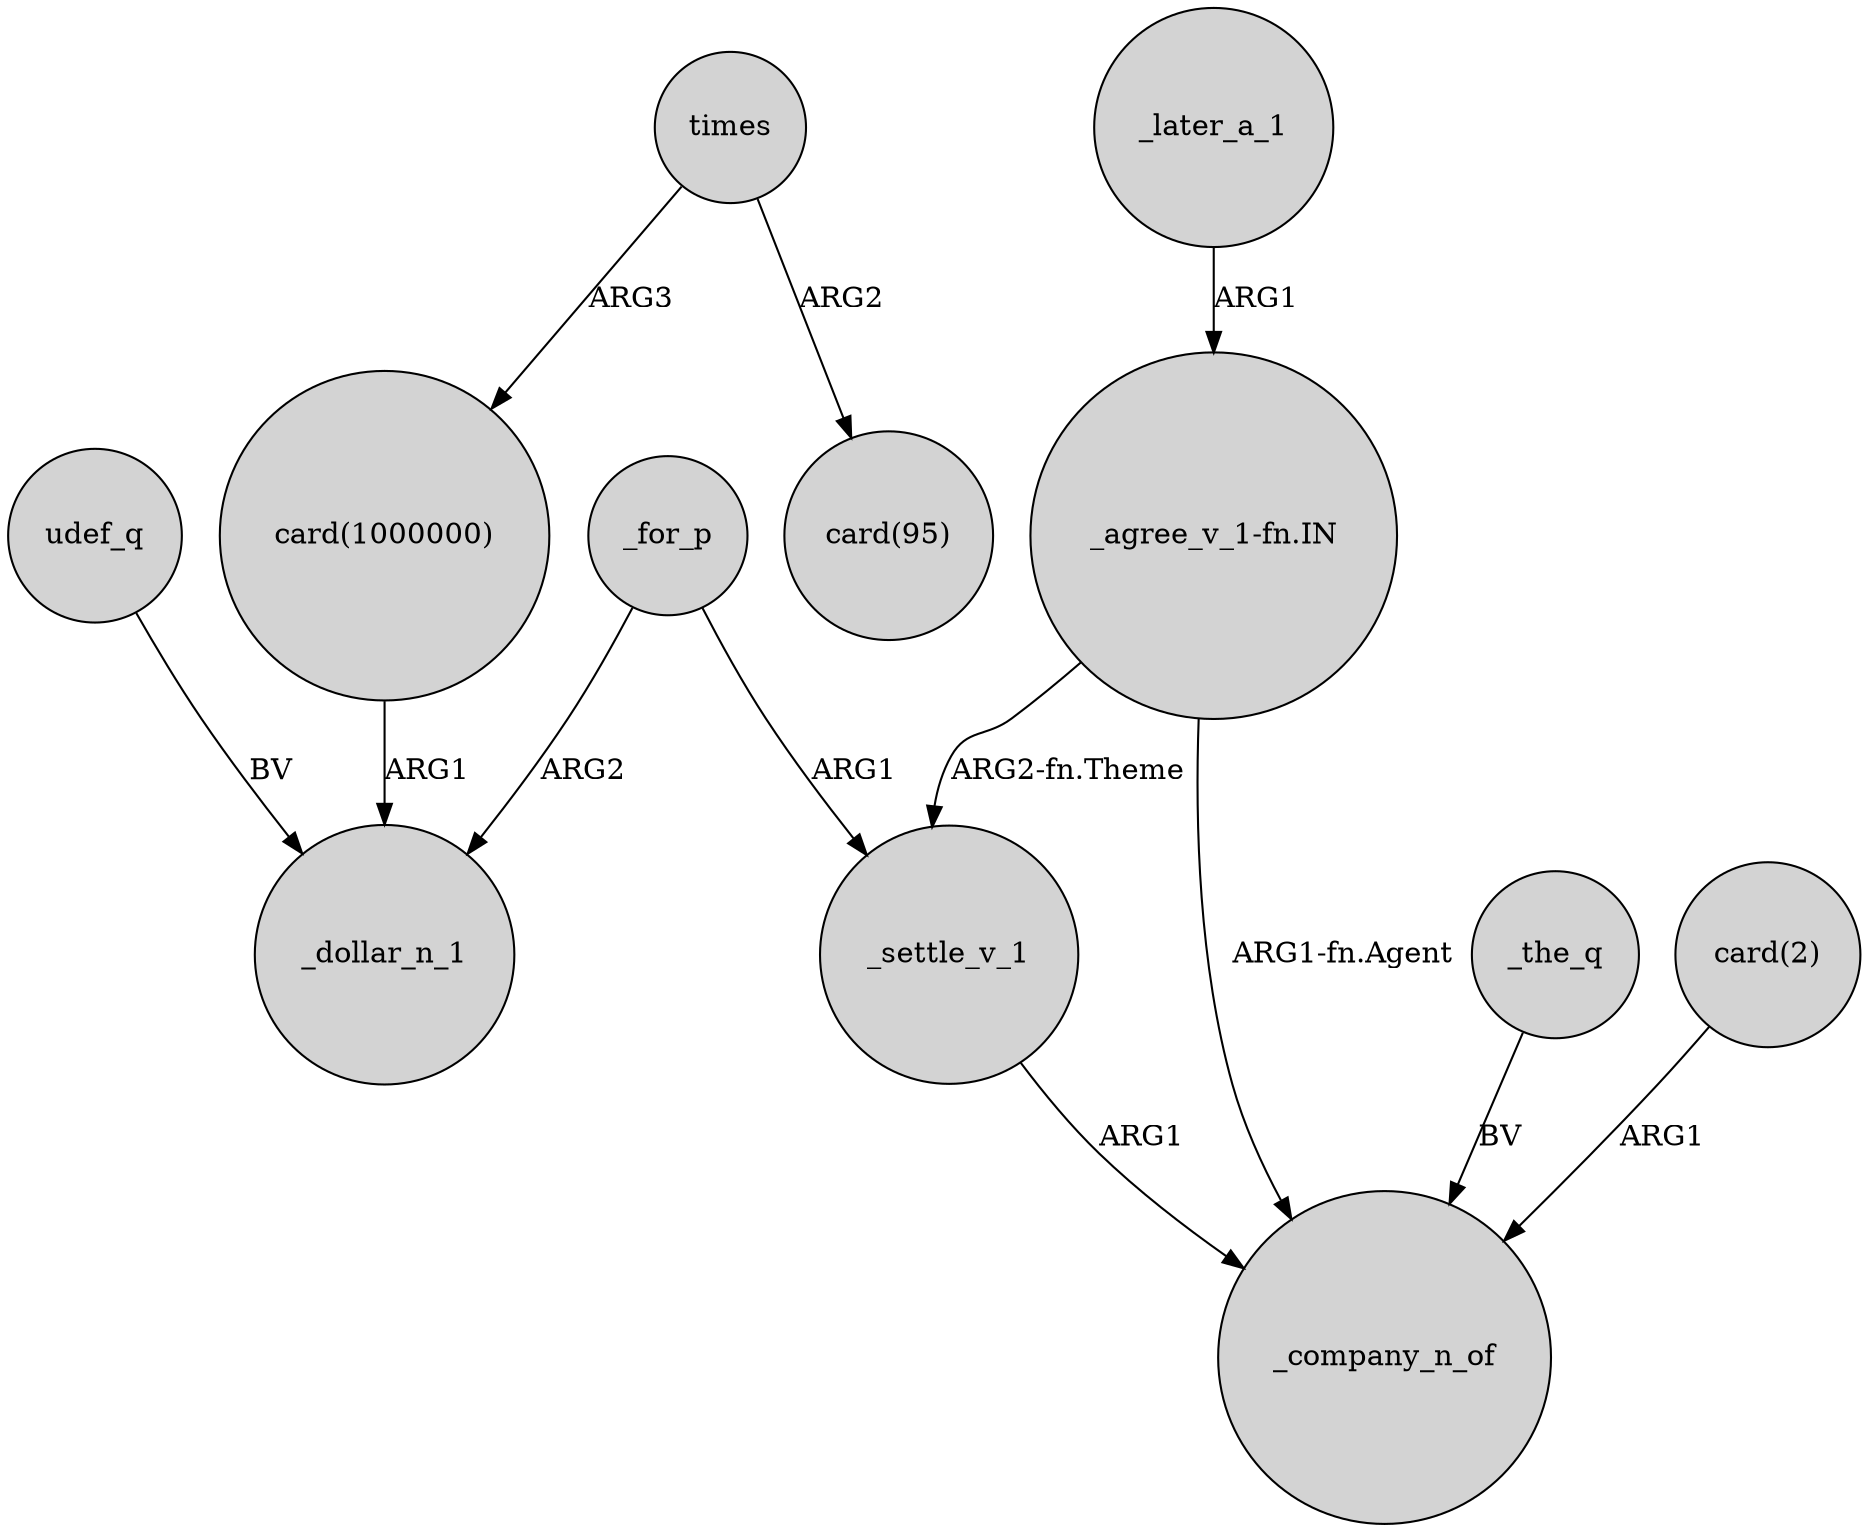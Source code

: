digraph {
	node [shape=circle style=filled]
	"card(1000000)" -> _dollar_n_1 [label=ARG1]
	_settle_v_1 -> _company_n_of [label=ARG1]
	times -> "card(1000000)" [label=ARG3]
	_later_a_1 -> "_agree_v_1-fn.IN" [label=ARG1]
	_for_p -> _settle_v_1 [label=ARG1]
	_for_p -> _dollar_n_1 [label=ARG2]
	times -> "card(95)" [label=ARG2]
	"_agree_v_1-fn.IN" -> _company_n_of [label="ARG1-fn.Agent"]
	_the_q -> _company_n_of [label=BV]
	"_agree_v_1-fn.IN" -> _settle_v_1 [label="ARG2-fn.Theme"]
	udef_q -> _dollar_n_1 [label=BV]
	"card(2)" -> _company_n_of [label=ARG1]
}
